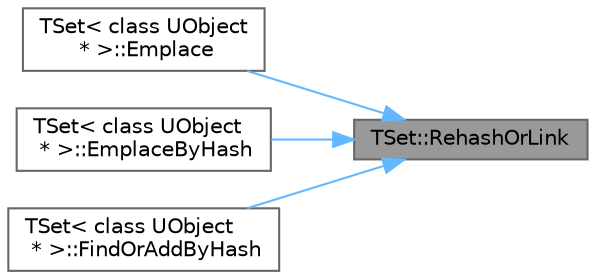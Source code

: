 digraph "TSet::RehashOrLink"
{
 // INTERACTIVE_SVG=YES
 // LATEX_PDF_SIZE
  bgcolor="transparent";
  edge [fontname=Helvetica,fontsize=10,labelfontname=Helvetica,labelfontsize=10];
  node [fontname=Helvetica,fontsize=10,shape=box,height=0.2,width=0.4];
  rankdir="RL";
  Node1 [id="Node000001",label="TSet::RehashOrLink",height=0.2,width=0.4,color="gray40", fillcolor="grey60", style="filled", fontcolor="black",tooltip=" "];
  Node1 -> Node2 [id="edge1_Node000001_Node000002",dir="back",color="steelblue1",style="solid",tooltip=" "];
  Node2 [id="Node000002",label="TSet\< class UObject\l * \>::Emplace",height=0.2,width=0.4,color="grey40", fillcolor="white", style="filled",URL="$d5/d15/classTSet.html#afddedd828f169328561e2dbc16dd9f0f",tooltip=" "];
  Node1 -> Node3 [id="edge2_Node000001_Node000003",dir="back",color="steelblue1",style="solid",tooltip=" "];
  Node3 [id="Node000003",label="TSet\< class UObject\l * \>::EmplaceByHash",height=0.2,width=0.4,color="grey40", fillcolor="white", style="filled",URL="$d5/d15/classTSet.html#a91097550917ed6e0673b951dc88588cf",tooltip=" "];
  Node1 -> Node4 [id="edge3_Node000001_Node000004",dir="back",color="steelblue1",style="solid",tooltip=" "];
  Node4 [id="Node000004",label="TSet\< class UObject\l * \>::FindOrAddByHash",height=0.2,width=0.4,color="grey40", fillcolor="white", style="filled",URL="$d5/d15/classTSet.html#ade7e92cb2c5c598234be7ccb827f709b",tooltip=" "];
}
